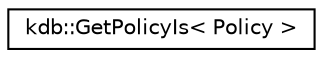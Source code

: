 digraph "Graphical Class Hierarchy"
{
 // LATEX_PDF_SIZE
  edge [fontname="Helvetica",fontsize="10",labelfontname="Helvetica",labelfontsize="10"];
  node [fontname="Helvetica",fontsize="10",shape=record];
  rankdir="LR";
  Node0 [label="kdb::GetPolicyIs\< Policy \>",height=0.2,width=0.4,color="black", fillcolor="white", style="filled",URL="$classkdb_1_1GetPolicyIs.html",tooltip="Needed by the user to set one of the policies."];
}

